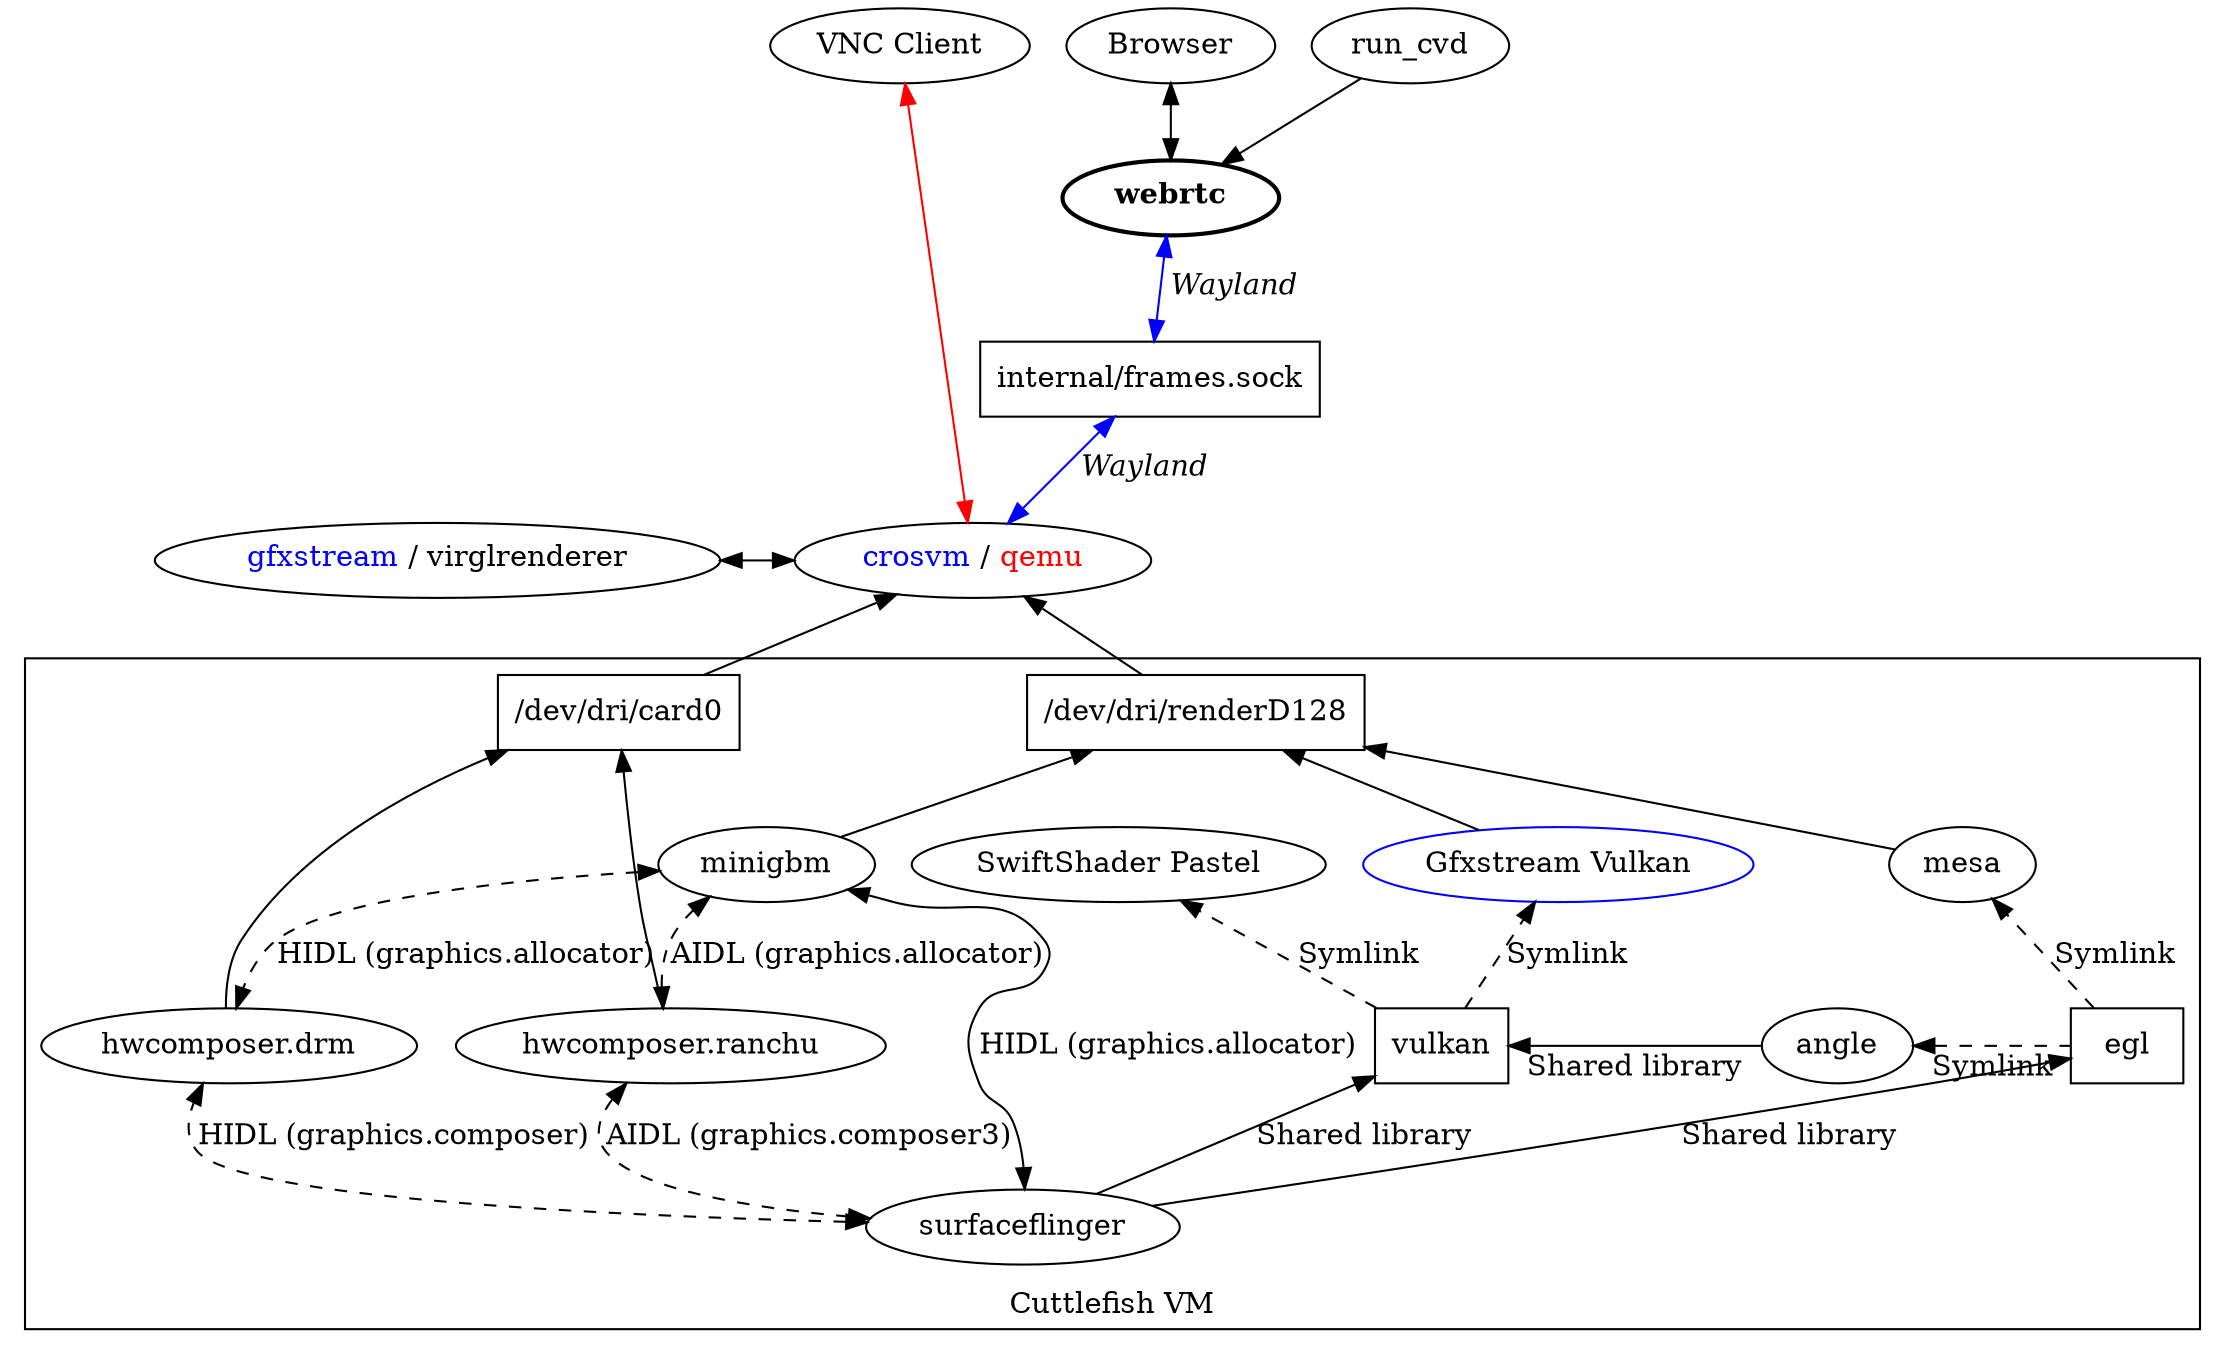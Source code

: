 digraph {
  rankdir = "BT"
  subgraph clients {
    rank = same;
    browser [label = "Browser"]
    vnc_client [label = "VNC Client"]
  }
  host_renderer [label = < <font color="blue">gfxstream</font> / virglrenderer >]
  run_cvd
  wayland_socket [label = "internal/frames.sock", shape = "rectangle"]
  webrtc [label = < <b>webrtc</b> >, penwidth = 2]
  vmm [label = < <font color="blue">crosvm</font> / <font color="red">qemu</font> >]

  subgraph cluster_android {
    label = "Cuttlefish VM"
    subgraph devices {
      rank = same;
      drm_card [label = "/dev/dri/card0", shape = "rectangle"]
      drm_render [label = "/dev/dri/renderD128", shape = "rectangle"]
    }
    subgraph hals {
      rank = same;
      angle
      egl [shape = "rectangle"]
      hwcomposer_drm [label = "hwcomposer.drm"]
      hwcomposer_ranchu [label = "hwcomposer.ranchu"]
      vulkan [shape = "rectangle"]
    }
    minigbm
    mesa
    swiftshader [label = "SwiftShader Pastel"]
    surfaceflinger
    vulkan_ranchu [color = "blue", label = "Gfxstream Vulkan"]
  }

  webrtc -> browser [dir = both]
  vmm -> vnc_client [dir = both, color = "red"]

  webrtc -> run_cvd [dir = back]

  wayland_socket -> webrtc [dir = both, color = "blue", label = < <I>Wayland</I> >]
  vmm -> wayland_socket [dir = both, color = "blue", label = < <I>Wayland</I> >]

  { rank = same; host_renderer -> vmm [dir = both] }

  drm_render -> vmm
  drm_card -> vmm

  minigbm -> drm_render
  mesa -> drm_render
  vulkan_ranchu -> drm_render
  hwcomposer_drm -> drm_card
  hwcomposer_ranchu -> drm_card

  minigbm -> hwcomposer_drm [dir = both, label = "HIDL (graphics.allocator)", style = "dashed"]
  hwcomposer_ranchu -> minigbm [dir = both, label = "AIDL (graphics.allocator)", style = "dashed"]
  angle -> egl [dir = "back", label = "Symlink", style = "dashed"]
  egl -> mesa [label = "Symlink", style = "dashed"]
  vulkan -> angle [dir = "back", label = "Shared library"]
  vulkan-> swiftshader  [label = "Symlink", style = "dashed"]
  vulkan -> vulkan_ranchu [label = "Symlink", style = "dashed"]

  surfaceflinger -> egl [label = "Shared library"]
  surfaceflinger -> hwcomposer_ranchu [dir = both, label = "AIDL (graphics.composer3)", style = "dashed"]
  surfaceflinger -> hwcomposer_drm [dir = both, label = "HIDL (graphics.composer)", style = "dashed"]
  surfaceflinger -> vulkan [label = "Shared library"]
  surfaceflinger -> minigbm [dir = both, label = "HIDL (graphics.allocator)"]
}
